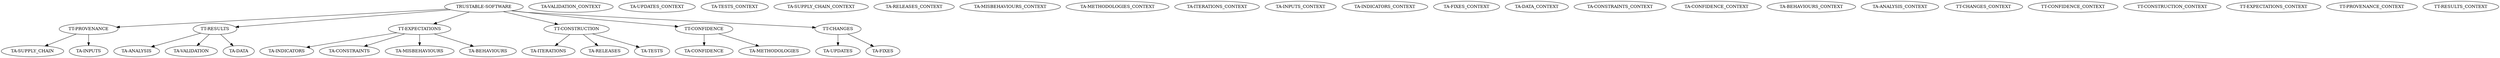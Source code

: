 # This file is automatically generated by dotstop and should not be edited manually.
# Generated using trustable 2025.5.29.

digraph G {
"TT-PROVENANCE" -> "TA-SUPPLY_CHAIN" [sha="8d155472be832a02dc508c2645f2b579fed6cd3375d81da79eb6e72e3529faf1"];
"TRUSTABLE-SOFTWARE" -> "TT-RESULTS" [sha="8ebd1a56b1758b78ba8aac3f4edae8522c5aa3f7f78f6e8bf20681a8dc641390"];
"TRUSTABLE-SOFTWARE" -> "TT-PROVENANCE" [sha=cb15a1198883c829414bcbfe8facf185761e76e1829dbd652c6ba43e845baf89];
"TRUSTABLE-SOFTWARE" -> "TT-EXPECTATIONS" [sha="095fa3de9e338cfe70bd170897b0e0f6c4baa562e9e8500af09c0e7113be4a7b"];
"TRUSTABLE-SOFTWARE" -> "TT-CONSTRUCTION" [sha=f0aa867b5e98cf2a613cb41e4c1781ef15c2d474da1256fe52f78143a3568ae3];
"TRUSTABLE-SOFTWARE" -> "TT-CONFIDENCE" [sha="794d2a149d7599a605f199ab0e0d06bcd0c368dd7ca3e0497b097944bb2292d0"];
"TRUSTABLE-SOFTWARE" -> "TT-CHANGES" [sha=e1d4ed97b6c3a3b63449525c756c595ac611378daabf9d391e4ab22eda83431d];
"TRUSTABLE-SOFTWARE" [sha="0ee34ac763c88e239317c910ece9e6c8e7630057d661880a668bce5746e6d0fc"];
"TT-CONFIDENCE" -> "TA-CONFIDENCE" [sha="8da51b08feaf190447b0ef3b81571e0d154d8ae14e5b6b6cdf3f733ba36a4416"];
"TT-CONFIDENCE" -> "TA-METHODOLOGIES" [sha=d851fc98bfe69918102c0fff3126d7868497acd05791ff989e99bd7f5d2c03f4];
"TT-RESULTS" -> "TA-ANALYSIS" [sha=e38dabbcd806b320bc91a14a99c80510402513454d239f2c68970abcc28696b3];
"TT-RESULTS" -> "TA-VALIDATION" [sha="5d01a5f457e49e0ca1bfbe343063210681e45c7ff3a4b408acd10e9e7c8f7442"];
"TT-RESULTS" -> "TA-DATA" [sha=c32ec353c886f8e8453fc81d3c22f79d0c3dd1c49ca61f8e3d667d9cfd2df333];
"TT-EXPECTATIONS" -> "TA-INDICATORS" [sha="02363119362f62b9c3e6964ce8ce1040cc02addc6744bff4988d7b800a325b27"];
"TT-EXPECTATIONS" -> "TA-CONSTRAINTS" [sha="0a27dfbdac555f0bf00df3bf9891ec8e3f0cd21e7b2fc0bef90bf1354bd136bc"];
"TT-EXPECTATIONS" -> "TA-MISBEHAVIOURS" [sha="3ed521c03263953246e4c328058c7a089f69b88fa4032fd7817abbd890112d39"];
"TT-EXPECTATIONS" -> "TA-BEHAVIOURS" [sha=c791907335b64629c40fa3904cb1ee2f90bcd108651d768bfdb5745e77f277a9];
"TT-CHANGES" -> "TA-UPDATES" [sha=e8fdebd723f00411bed32c98a1cd3b047d9f4d45724e29c1a57be00cc1e0c5c3];
"TT-CHANGES" -> "TA-FIXES" [sha="73c42e776c0f2067bec787580363c92032595da75573d5793f13c5e3559d044d"];
"TT-CONSTRUCTION" -> "TA-ITERATIONS" [sha="1365c148e1f8685e0c673a14b5aebb55d3542b6a2aa38614c23051a8cb797625"];
"TT-CONSTRUCTION" -> "TA-RELEASES" [sha="60673fda603b2c0da8ca6828b688e640168a78c53d8ba33d6d92a5943f1ed07a"];
"TT-CONSTRUCTION" -> "TA-TESTS" [sha=ab76e6a5f7779b0b3370f17fbafbbcafb891a5a68a0b01132706bdf737761857];
"TT-PROVENANCE" -> "TA-INPUTS" [sha="2522fb87e9a65707c0cf68f12e2076d40285e40adcbd9e90e92e4919e1deb563"];
"TT-CHANGES" [sha="4a086732b7536c247f46e786c690bc81c34fe82490fda85f0797983d1fa1ba72"];
"TA-VALIDATION_CONTEXT" [sha=a3b86d7cbdd98349ce1e55223d348390f44113e4c32302e0a304b2afa6f73e3d];
"TA-VALIDATION" [sha="20f6d87b89d9fbffe427a734ab70906c26ad787e53032a8c4f4d599227704be6"];
"TA-UPDATES_CONTEXT" [sha="04e9e385faa1a01f354f7077af2378c8487b2d321954b2f9ce3b3c0a110272bd"];
"TA-UPDATES" [sha="44c56d2467ce1ce550e15912c7aaa3ecd4a40a79791857dd9332030bce31f5fa"];
"TA-TESTS_CONTEXT" [sha=fda85ca058ad84df2a3c51f74acd479afd70c2d015a18dbcdcc2ff1dfb7ba860];
"TA-TESTS" [sha=ed86aaf1e6ad848c07f2b0bc94f9aba18939f434198384e66ce539af258fb7f2];
"TA-SUPPLY_CHAIN_CONTEXT" [sha="0b4fca46bde478eff251aa883e0ea721677de456ee7218dc30768bbdabf1ce69"];
"TA-SUPPLY_CHAIN" [sha=a77c65c60bae1a79e053f73b684ea9e9ff69ca2536302a23cfd5e822146debb3];
"TA-RELEASES_CONTEXT" [sha="3bc18d858d82083c47963f251977809baccb0a7d1f49ba0f31d12445eb75278a"];
"TA-RELEASES" [sha="0a9784300799d216ec66c67b32e2a896d8ba654a5ba232f527bf1444f2cafec8"];
"TA-MISBEHAVIOURS_CONTEXT" [sha="86add9c4fcfe0e674b236386efe32497d56084d2d8614dd53f6be048c5596b18"];
"TA-MISBEHAVIOURS" [sha="975a70f96b5d537f3deecb58ed526b8434f18491973e0fb3eaf6fdd8cf615cb6"];
"TA-METHODOLOGIES_CONTEXT" [sha="0895f04437bd2d63d95dbc074a5a3d41d618298beec6a0c45e68dfdbe4d61dc7"];
"TA-METHODOLOGIES" [sha="24d5a7953ffdf99b22eb1d9a8453158a85c8e96c899972d5bc44e4e70ddabcdc"];
"TA-ITERATIONS_CONTEXT" [sha="1cdec75985a4c7132da801f2bf33e10d1a6d6a552870eb4164cbd8a79493ca22"];
"TA-ITERATIONS" [sha="1add795875de0c57b63b29df099bea2177a69a4005280f0fe9ce098015e5e818"];
"TA-INPUTS_CONTEXT" [sha=a703e70c323a20a52f24c4d131430e4287dc2241a501361840940978fa4b403e];
"TA-INPUTS" [sha="02ddde2576c6b4da0b5b642e7a7ed18920d030cea3a79a451132d0c640340432"];
"TA-INDICATORS_CONTEXT" [sha="2cb8fdcf78f6e4d3420dae450f222f0099cbb5c5c8d9536d8203af2d44f3f5c6"];
"TA-INDICATORS" [sha=a5392ef1e3e40d82ef9a304d1304bf007fa85d961ab8ea268231cb212d763477];
"TA-FIXES_CONTEXT" [sha=c0e9a11cc56994cc5ee09c836bde241c226ac0abcdcd828d99af7d36f832190a];
"TA-FIXES" [sha="08f069034d1399c43c4321c5f05de72125f4155a8b68b9bbb2029cb679e6ad48"];
"TA-DATA_CONTEXT" [sha=c3da4727e428551f7413af7518fc5b491dda4b265c0dbb162281f80f832b212e];
"TA-DATA" [sha="796e4b5851340906568a47c4436c1fa67ca1c48c98a8b6a16b19283d04cea799"];
"TA-CONSTRAINTS_CONTEXT" [sha="141a016317a79350d678c61f0f27245624d058637c2d739882cc4ab2db3bf272"];
"TA-CONSTRAINTS" [sha=b6a7e9f9303c4d00b4cc7a9105b9371a0bbdbd6dfbdd19eb6a121d73f4e98d16];
"TA-CONFIDENCE_CONTEXT" [sha="2f2401a55b205031c9155fe649bd496081672bad5bba909d751d08fcbfa1880e"];
"TA-CONFIDENCE" [sha="61e0823f84462427ef0afb4f121fbeb91671867bb1c31ebf36c126415fa34fef"];
"TA-BEHAVIOURS_CONTEXT" [sha="19cec9808abed250aac6836d8b2291ded76c22a8648a3a2b0e8854c6fe2659d3"];
"TA-BEHAVIOURS" [sha="5d4efe1fa03929829eca8f81199d71ad49d0923f3dada54dbbe2c59b96416246"];
"TA-ANALYSIS_CONTEXT" [sha=f2115fc7084eeca6535a7d273c9508a17e732a2c417ab41a3ece0bb8cf8cfea9];
"TA-ANALYSIS" [sha="76cb774300c75d7b6a24c872fe691f2f0cd1d36cc4a2493e835f6b861bc79c34"];
"TT-CHANGES_CONTEXT" [sha=d044998e53c72c7ffb7213c181691770df8ca6550ab47b65849dd31ed61e9eca];
"TT-CONFIDENCE_CONTEXT" [sha="79aa858899753cf66adbc01c5149787e83878dfc8643db67e8afd6a08dfc038a"];
"TT-CONSTRUCTION_CONTEXT" [sha="5b68fe431bf979b6cc53dd701f37d61e212c5d21f28b40bea0aae3881e540082"];
"TT-EXPECTATIONS_CONTEXT" [sha="5a11a140bed063bce07dd3d20de386d2f4869dee72227bb8eb3e9c96998423ce"];
"TT-PROVENANCE_CONTEXT" [sha=cce7333a585814fed3fbee29e16c13efc19c575637d5393897f18f72ce0b5f41];
"TT-RESULTS_CONTEXT" [sha="767428792ccf9d14c7ce2529f0abaa0f8622ce28d8bbd245edd36db87279f4d3"];
"TT-RESULTS" [sha="5249bb84a61c58ef002ab86edba14ea9bc7f573f2a781626b995d79efc378ff2"];
"TT-PROVENANCE" [sha=a772c4dca5a5ce2480dbebc588ef6a8f979b98ed9f021937cb2d72384bee163b];
"TT-EXPECTATIONS" [sha=eb3b99bc2977f2e8039b7c51cb03d0c22024119fbd59c0a71b79873fae9d1547];
"TT-CONSTRUCTION" [sha=a8dba34d078e9e6346a32719778f8a21c5ab4fef561575ef684d0bb361a39e85];
"TT-CONFIDENCE" [sha=d3766ae21be69dc9751d87cb2e797a2cde7eaa894e9e4a8b93052894ddbff963];
}
